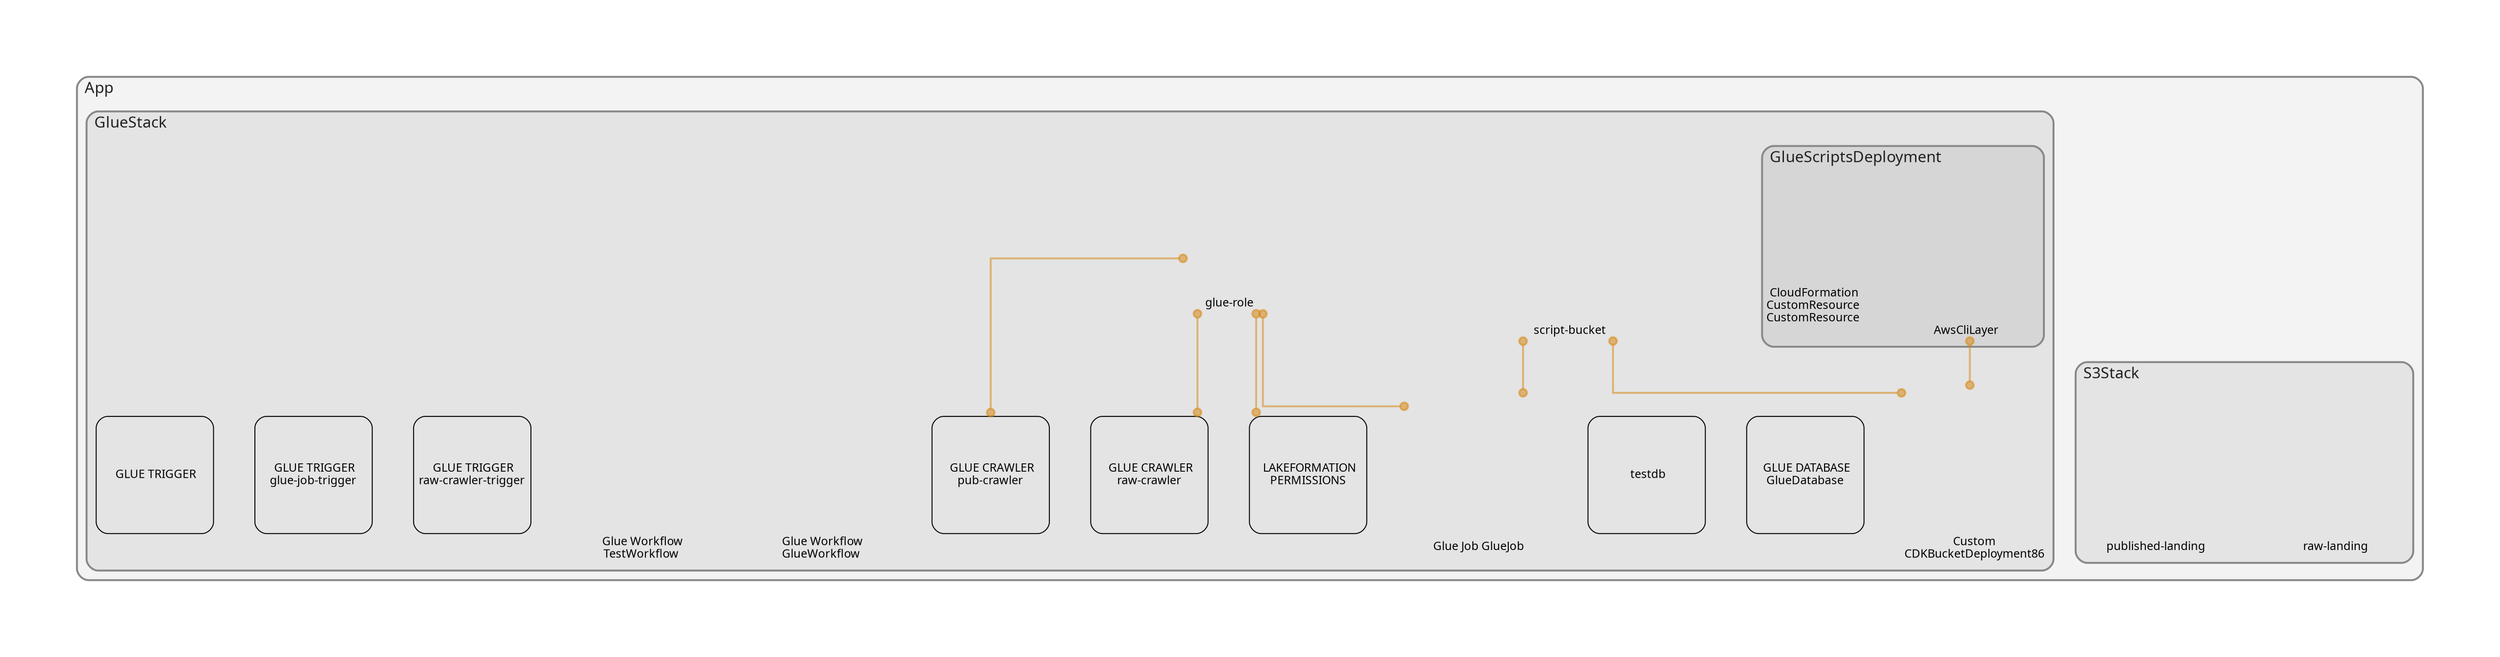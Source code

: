 digraph "Diagram" {
  splines = "ortho";
  pad = "1.0";
  nodesep = "0.60";
  ranksep = "0.75";
  fontname = "Sans-Serif";
  fontsize = "15";
  dpi = "200";
  rankdir = "BT";
  compound = "true";
  fontcolor = "#222222";
  edge [
    color = "#D5871488",
    penwidth = 2,
    arrowhead = "dot",
    arrowtail = "dot",
  ];
  node [
    shape = "box",
    style = "rounded",
    fixedsize = true,
    width = 1.7,
    height = 1.7,
    labelloc = "c",
    imagescale = true,
    fontname = "Sans-Serif",
    fontsize = 8,
    margin = 8,
  ];
  subgraph "App" {
    subgraph "cluster-SubGraph.App" {
      graph [
        label = "App",
        labelloc = "b",
        labeljust = "l",
        margin = "10",
        fontsize = "16",
        penwidth = "2",
        pencolor = "#888888",
        style = "filled,rounded",
        fillcolor = "#f3f3f3",
      ];
      subgraph "cluster-SubGraph.S3Stack" {
        graph [
          label = "S3Stack",
          labelloc = "b",
          labeljust = "l",
          margin = "10",
          fontsize = "16",
          penwidth = "2",
          pencolor = "#888888",
          style = "filled,rounded",
          fillcolor = "#e4e4e4",
        ];
        "S3Stack/raw-landing" [
          label = " raw-landing",
          fontsize = 12,
          image = "C:\Users\parit\aws-all-proj\cdk-glue-bookmark-test\node_modules\cdk-dia\icons\aws\Service\Arch_Storage\64\Arch_Amazon-S3-Standard_64@5x.png",
          imagescale = "true",
          imagepos = "tc",
          penwidth = "0",
          shape = "node",
          fixedsize = "true",
          labelloc = "b",
          width = 2,
          height = 2.266,
        ];
        "S3Stack/published-landing" [
          label = " published-landing",
          fontsize = 12,
          image = "C:\Users\parit\aws-all-proj\cdk-glue-bookmark-test\node_modules\cdk-dia\icons\aws\Service\Arch_Storage\64\Arch_Amazon-S3-Standard_64@5x.png",
          imagescale = "true",
          imagepos = "tc",
          penwidth = "0",
          shape = "node",
          fixedsize = "true",
          labelloc = "b",
          width = 2,
          height = 2.266,
        ];
      }
      subgraph "cluster-SubGraph.GlueStack" {
        graph [
          label = "GlueStack",
          labelloc = "b",
          labeljust = "l",
          margin = "10",
          fontsize = "16",
          penwidth = "2",
          pencolor = "#888888",
          style = "filled,rounded",
          fillcolor = "#e4e4e4",
        ];
        "GlueStack/script-bucket" [
          label = " script-bucket",
          fontsize = 12,
          image = "C:\Users\parit\aws-all-proj\cdk-glue-bookmark-test\node_modules\cdk-dia\icons\aws\Service\Arch_Storage\64\Arch_Amazon-S3-Standard_64@5x.png",
          imagescale = "true",
          imagepos = "tc",
          penwidth = "0",
          shape = "node",
          fixedsize = "true",
          labelloc = "b",
          width = 2,
          height = 2.266,
        ];
        "GlueStack/Custom__CDKBucketDeployment8693BB64968944B69AAFB0CC9EB8756C" [
          label = " Custom \nCDKBucketDeployment86",
          fontsize = 12,
          image = "C:\Users\parit\aws-all-proj\cdk-glue-bookmark-test\node_modules\cdk-dia\icons\aws\Service\Arch_Compute\64\Arch_AWS-Lambda_64@5x.png",
          imagescale = "true",
          imagepos = "tc",
          penwidth = "0",
          shape = "node",
          fixedsize = "true",
          labelloc = "b",
          width = 2,
          height = 2.4819999999999998,
        ];
        "GlueStack/GlueDatabase" [
          label = " GLUE DATABASE\nGlueDatabase",
          fontsize = 12,
        ];
        "GlueStack/testdb" [
          label = " testdb",
          fontsize = 12,
        ];
        "GlueStack/glue-role" [
          label = " glue-role",
          fontsize = 12,
          image = "C:\Users\parit\aws-all-proj\cdk-glue-bookmark-test\node_modules\cdk-dia\icons\aws\Service\Arch_Security-Identity-Compliance\64\Arch_AWS-Identity-and-Access-Management_64@5x.png",
          imagescale = "true",
          imagepos = "tc",
          penwidth = "0",
          shape = "node",
          fixedsize = "true",
          labelloc = "b",
          width = 1.2,
          height = 1.466,
        ];
        "GlueStack/LakeFormationPermissions" [
          label = " LAKEFORMATION\nPERMISSIONS",
          fontsize = 12,
        ];
        "GlueStack/raw-crawler" [
          label = " GLUE CRAWLER\nraw-crawler",
          fontsize = 12,
        ];
        "GlueStack/pub-crawler" [
          label = " GLUE CRAWLER\npub-crawler",
          fontsize = 12,
        ];
        "GlueStack/GlueJob" [
          label = " Glue Job GlueJob",
          fontsize = 12,
          image = "C:\Users\parit\aws-all-proj\cdk-glue-bookmark-test\node_modules\cdk-dia\icons\aws\Service\Arch_Analytics\Arch_64\Arch_AWS-Glue_64@5x.png",
          imagescale = "true",
          imagepos = "tc",
          penwidth = "0",
          shape = "node",
          fixedsize = "true",
          labelloc = "b",
          width = 2,
          height = 2.266,
        ];
        "GlueStack/GlueWorkflow" [
          label = " Glue Workflow\nGlueWorkflow",
          fontsize = 12,
          image = "C:\Users\parit\aws-all-proj\cdk-glue-bookmark-test\node_modules\cdk-dia\icons\aws\Service\Arch_Analytics\Arch_64\Arch_AWS-Glue_64@5x.png",
          imagescale = "true",
          imagepos = "tc",
          penwidth = "0",
          shape = "node",
          fixedsize = "true",
          labelloc = "b",
          width = 2,
          height = 2.4819999999999998,
        ];
        "GlueStack/TestWorkflow" [
          label = " Glue Workflow\nTestWorkflow",
          fontsize = 12,
          image = "C:\Users\parit\aws-all-proj\cdk-glue-bookmark-test\node_modules\cdk-dia\icons\aws\Service\Arch_Analytics\Arch_64\Arch_AWS-Glue_64@5x.png",
          imagescale = "true",
          imagepos = "tc",
          penwidth = "0",
          shape = "node",
          fixedsize = "true",
          labelloc = "b",
          width = 2,
          height = 2.4819999999999998,
        ];
        "GlueStack/raw-crawler-trigger" [
          label = " GLUE TRIGGER\nraw-crawler-trigger",
          fontsize = 12,
        ];
        "GlueStack/glue-job-trigger" [
          label = " GLUE TRIGGER\nglue-job-trigger",
          fontsize = 12,
        ];
        "GlueStack/test-crawler-trigger-111" [
          label = " GLUE TRIGGER",
          fontsize = 12,
        ];
        subgraph "cluster-SubGraph.GlueScriptsDeployment" {
          graph [
            label = "GlueScriptsDeployment",
            labelloc = "b",
            labeljust = "l",
            margin = "10",
            fontsize = "16",
            penwidth = "2",
            pencolor = "#888888",
            style = "filled,rounded",
            fillcolor = "#d6d6d6",
          ];
          "GlueStack/GlueScriptsDeployment/AwsCliLayer" [
            label = " AwsCliLayer",
            fontsize = 12,
            image = "C:\Users\parit\aws-all-proj\cdk-glue-bookmark-test\node_modules\cdk-dia\icons\aws\Service\Arch_Compute\64\Arch_AWS-Lambda_64@5x.png",
            imagescale = "true",
            imagepos = "tc",
            penwidth = "0",
            shape = "node",
            fixedsize = "true",
            labelloc = "b",
            width = 2,
            height = 2.266,
          ];
          "GlueStack/GlueScriptsDeployment/CustomResource" [
            label = " CloudFormation\nCustomResource\nCustomResource",
            fontsize = 12,
            image = "C:\Users\parit\aws-all-proj\cdk-glue-bookmark-test\node_modules\cdk-dia\icons\aws\Service\Arch_Management-Governance\64\Arch_AWS-CloudFormation_64@5x.png",
            imagescale = "true",
            imagepos = "tc",
            penwidth = "0",
            shape = "node",
            fixedsize = "true",
            labelloc = "b",
            width = 1.2,
            height = 1.898,
          ];
        }
      }
    }
  }
  "GlueStack/Custom__CDKBucketDeployment8693BB64968944B69AAFB0CC9EB8756C" -> "GlueStack/script-bucket" [
    dir = "both",
  ];
  "GlueStack/Custom__CDKBucketDeployment8693BB64968944B69AAFB0CC9EB8756C" -> "GlueStack/GlueScriptsDeployment/AwsCliLayer" [
    dir = "both",
  ];
  "GlueStack/LakeFormationPermissions" -> "GlueStack/glue-role" [
    dir = "both",
  ];
  "GlueStack/raw-crawler" -> "GlueStack/glue-role" [
    dir = "both",
  ];
  "GlueStack/pub-crawler" -> "GlueStack/glue-role" [
    dir = "both",
  ];
  "GlueStack/GlueJob" -> "GlueStack/script-bucket" [
    dir = "both",
  ];
  "GlueStack/GlueJob" -> "GlueStack/glue-role" [
    dir = "both",
  ];
}